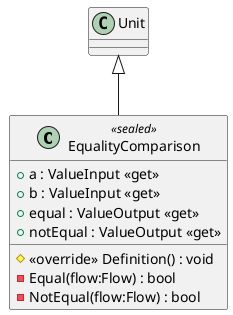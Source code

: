 @startuml
class EqualityComparison <<sealed>> {
    + a : ValueInput <<get>>
    + b : ValueInput <<get>>
    + equal : ValueOutput <<get>>
    + notEqual : ValueOutput <<get>>
    # <<override>> Definition() : void
    - Equal(flow:Flow) : bool
    - NotEqual(flow:Flow) : bool
}
Unit <|-- EqualityComparison
@enduml
